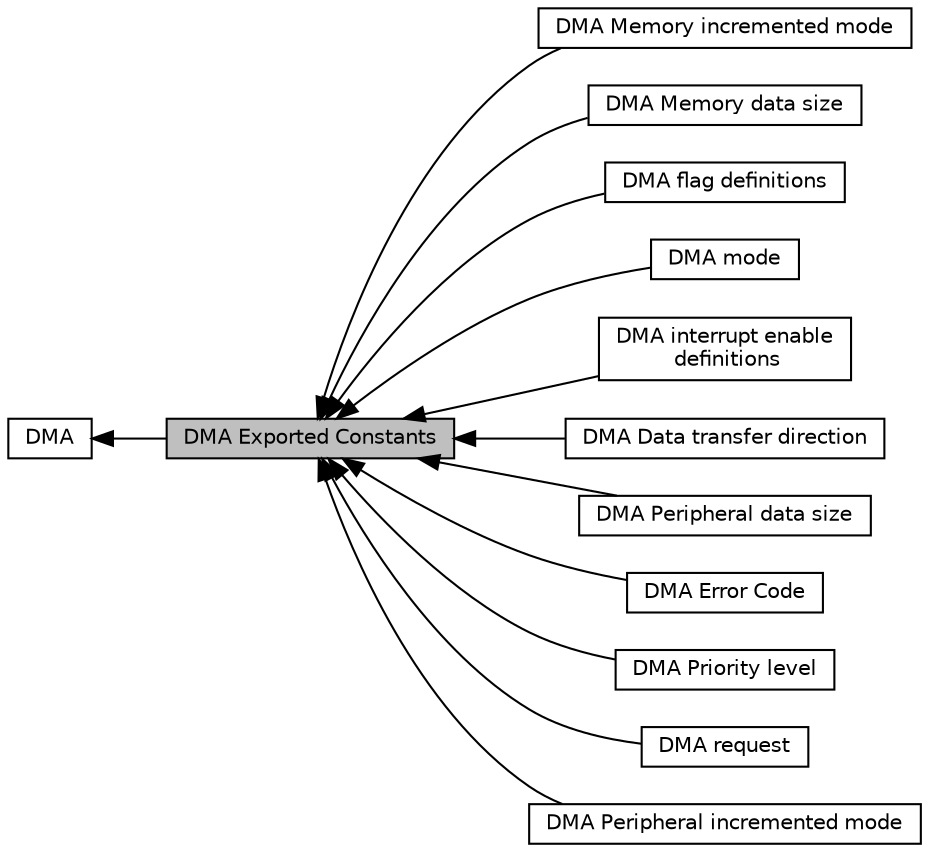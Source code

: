 digraph "DMA Exported Constants"
{
  edge [fontname="Helvetica",fontsize="10",labelfontname="Helvetica",labelfontsize="10"];
  node [fontname="Helvetica",fontsize="10",shape=box];
  rankdir=LR;
  Node1 [label="DMA Exported Constants",height=0.2,width=0.4,color="black", fillcolor="grey75", style="filled", fontcolor="black",tooltip=" "];
  Node7 [label="DMA Memory incremented mode",height=0.2,width=0.4,color="black", fillcolor="white", style="filled",URL="$group___d_m_a___memory__incremented__mode.html",tooltip=" "];
  Node9 [label="DMA Memory data size",height=0.2,width=0.4,color="black", fillcolor="white", style="filled",URL="$group___d_m_a___memory__data__size.html",tooltip=" "];
  Node13 [label="DMA flag definitions",height=0.2,width=0.4,color="black", fillcolor="white", style="filled",URL="$group___d_m_a__flag__definitions.html",tooltip=" "];
  Node10 [label="DMA mode",height=0.2,width=0.4,color="black", fillcolor="white", style="filled",URL="$group___d_m_a__mode.html",tooltip=" "];
  Node12 [label="DMA interrupt enable\l definitions",height=0.2,width=0.4,color="black", fillcolor="white", style="filled",URL="$group___d_m_a__interrupt__enable__definitions.html",tooltip=" "];
  Node2 [label="DMA",height=0.2,width=0.4,color="black", fillcolor="white", style="filled",URL="$group___d_m_a.html",tooltip="DMA HAL module driver."];
  Node5 [label="DMA Data transfer direction",height=0.2,width=0.4,color="black", fillcolor="white", style="filled",URL="$group___d_m_a___data__transfer__direction.html",tooltip=" "];
  Node8 [label="DMA Peripheral data size",height=0.2,width=0.4,color="black", fillcolor="white", style="filled",URL="$group___d_m_a___peripheral__data__size.html",tooltip=" "];
  Node3 [label="DMA Error Code",height=0.2,width=0.4,color="black", fillcolor="white", style="filled",URL="$group___d_m_a___error___code.html",tooltip=" "];
  Node11 [label="DMA Priority level",height=0.2,width=0.4,color="black", fillcolor="white", style="filled",URL="$group___d_m_a___priority__level.html",tooltip=" "];
  Node4 [label="DMA request",height=0.2,width=0.4,color="black", fillcolor="white", style="filled",URL="$group___d_m_a__request.html",tooltip=" "];
  Node6 [label="DMA Peripheral incremented mode",height=0.2,width=0.4,color="black", fillcolor="white", style="filled",URL="$group___d_m_a___peripheral__incremented__mode.html",tooltip=" "];
  Node2->Node1 [shape=plaintext, dir="back", style="solid"];
  Node1->Node3 [shape=plaintext, dir="back", style="solid"];
  Node1->Node4 [shape=plaintext, dir="back", style="solid"];
  Node1->Node5 [shape=plaintext, dir="back", style="solid"];
  Node1->Node6 [shape=plaintext, dir="back", style="solid"];
  Node1->Node7 [shape=plaintext, dir="back", style="solid"];
  Node1->Node8 [shape=plaintext, dir="back", style="solid"];
  Node1->Node9 [shape=plaintext, dir="back", style="solid"];
  Node1->Node10 [shape=plaintext, dir="back", style="solid"];
  Node1->Node11 [shape=plaintext, dir="back", style="solid"];
  Node1->Node12 [shape=plaintext, dir="back", style="solid"];
  Node1->Node13 [shape=plaintext, dir="back", style="solid"];
}
